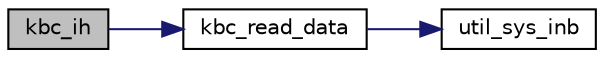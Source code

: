 digraph "kbc_ih"
{
 // LATEX_PDF_SIZE
  edge [fontname="Helvetica",fontsize="10",labelfontname="Helvetica",labelfontsize="10"];
  node [fontname="Helvetica",fontsize="10",shape=record];
  rankdir="LR";
  Node1 [label="kbc_ih",height=0.2,width=0.4,color="black", fillcolor="grey75", style="filled", fontcolor="black",tooltip="Keyboard interrupt handler."];
  Node1 -> Node2 [color="midnightblue",fontsize="10",style="solid",fontname="Helvetica"];
  Node2 [label="kbc_read_data",height=0.2,width=0.4,color="black", fillcolor="white", style="filled",URL="$keyboard_8c.html#ad1d620691edb0c4fff19faff6aabdbfe",tooltip="Reads the status register of the keyboard, and checks if the output buffer is full."];
  Node2 -> Node3 [color="midnightblue",fontsize="10",style="solid",fontname="Helvetica"];
  Node3 [label="util_sys_inb",height=0.2,width=0.4,color="black", fillcolor="white", style="filled",URL="$utils_8c.html#a79a031a8611f5b2d6afa4158e92b0fb4",tooltip=" "];
}
